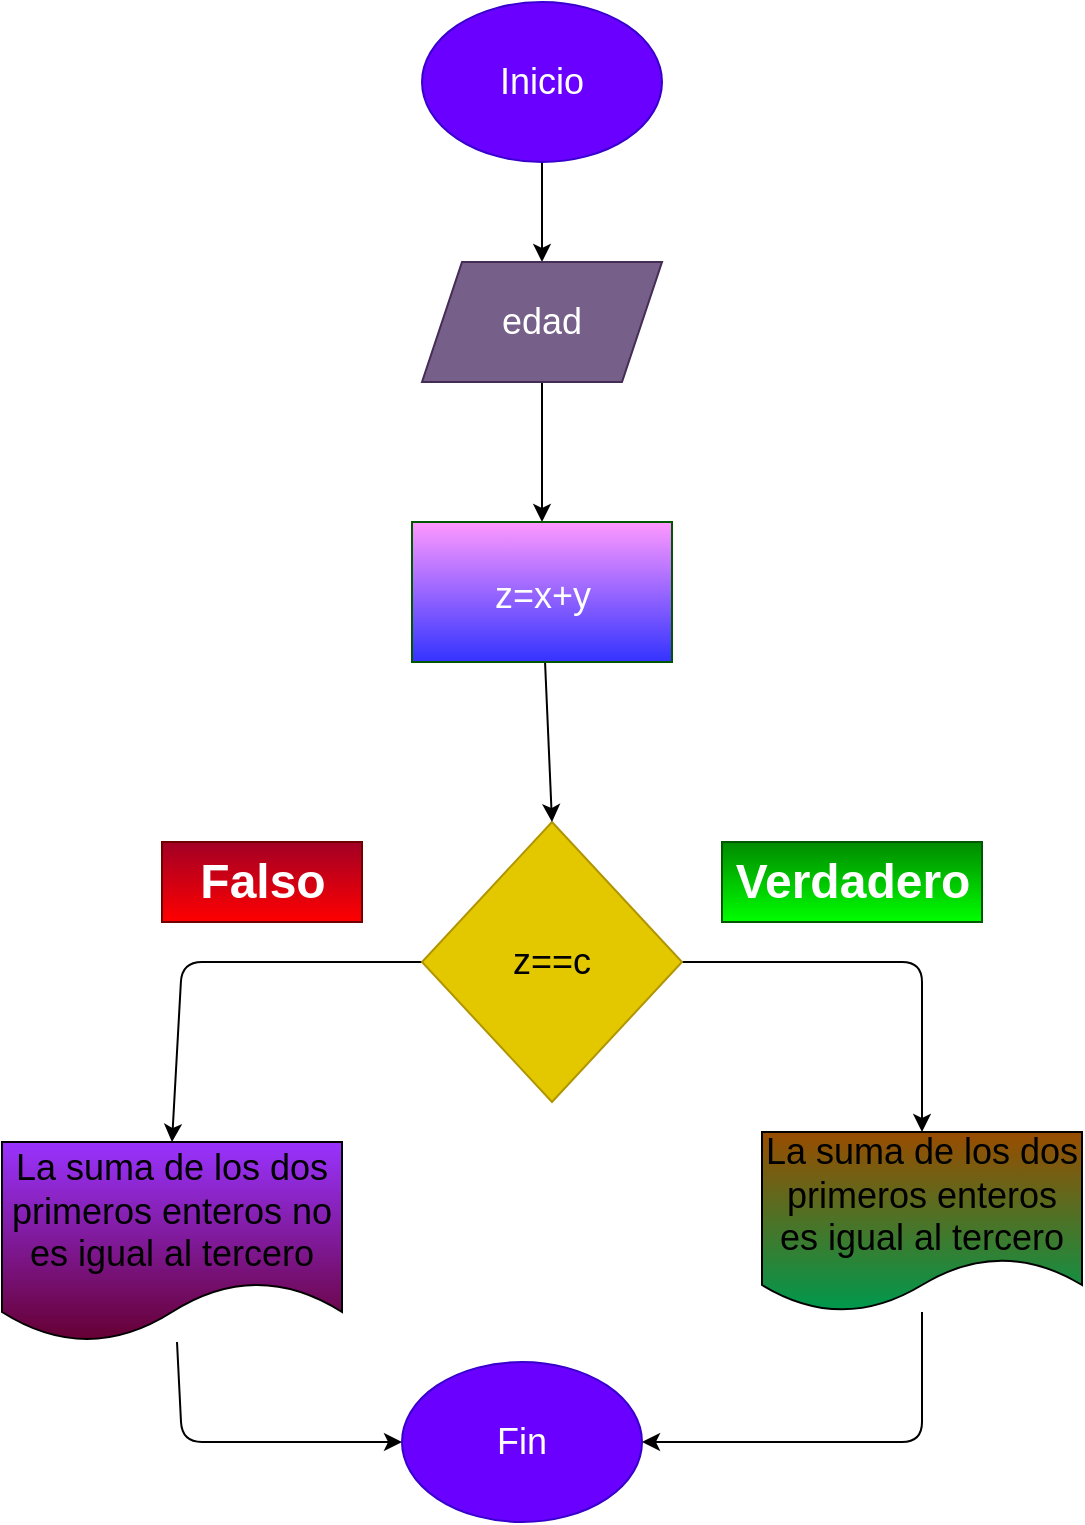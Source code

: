 <mxfile>
    <diagram id="pAi_KdXQo00Ve_mjZ8XZ" name="Página-1">
        <mxGraphModel dx="539" dy="409" grid="1" gridSize="10" guides="1" tooltips="1" connect="1" arrows="1" fold="1" page="1" pageScale="1" pageWidth="827" pageHeight="1169" math="0" shadow="0">
            <root>
                <mxCell id="0"/>
                <mxCell id="1" parent="0"/>
                <mxCell id="4" value="" style="edgeStyle=none;html=1;fontSize=18;" parent="1" source="2" target="3" edge="1">
                    <mxGeometry relative="1" as="geometry"/>
                </mxCell>
                <mxCell id="2" value="&lt;font style=&quot;font-size: 18px&quot;&gt;Inicio&lt;/font&gt;" style="ellipse;whiteSpace=wrap;html=1;fillColor=#6a00ff;fontColor=#ffffff;strokeColor=#3700CC;" parent="1" vertex="1">
                    <mxGeometry x="250" y="80" width="120" height="80" as="geometry"/>
                </mxCell>
                <mxCell id="6" style="edgeStyle=none;html=1;fontSize=18;entryX=0.5;entryY=0;entryDx=0;entryDy=0;" parent="1" source="3" target="26" edge="1">
                    <mxGeometry relative="1" as="geometry"/>
                </mxCell>
                <mxCell id="3" value="&lt;font style=&quot;font-size: 18px&quot;&gt;edad&lt;/font&gt;" style="shape=parallelogram;perimeter=parallelogramPerimeter;whiteSpace=wrap;html=1;fixedSize=1;fillColor=#76608a;fontColor=#ffffff;strokeColor=#432D57;" parent="1" vertex="1">
                    <mxGeometry x="250" y="210" width="120" height="60" as="geometry"/>
                </mxCell>
                <mxCell id="21" style="edgeStyle=none;html=1;entryX=0.5;entryY=0;entryDx=0;entryDy=0;fontSize=18;" parent="1" source="5" target="15" edge="1">
                    <mxGeometry relative="1" as="geometry">
                        <Array as="points">
                            <mxPoint x="500" y="560"/>
                        </Array>
                    </mxGeometry>
                </mxCell>
                <mxCell id="22" style="edgeStyle=none;html=1;exitX=0;exitY=0.5;exitDx=0;exitDy=0;entryX=0.5;entryY=0;entryDx=0;entryDy=0;fontSize=18;" parent="1" source="5" target="14" edge="1">
                    <mxGeometry relative="1" as="geometry">
                        <Array as="points">
                            <mxPoint x="130" y="560"/>
                        </Array>
                    </mxGeometry>
                </mxCell>
                <mxCell id="5" value="z==c" style="rhombus;whiteSpace=wrap;html=1;fontSize=18;fillColor=#e3c800;fontColor=#000000;strokeColor=#B09500;" parent="1" vertex="1">
                    <mxGeometry x="250" y="490" width="130" height="140" as="geometry"/>
                </mxCell>
                <mxCell id="24" style="edgeStyle=none;html=1;entryX=0;entryY=0.5;entryDx=0;entryDy=0;fontSize=18;" parent="1" source="14" target="23" edge="1">
                    <mxGeometry relative="1" as="geometry">
                        <Array as="points">
                            <mxPoint x="130" y="800"/>
                        </Array>
                    </mxGeometry>
                </mxCell>
                <mxCell id="14" value="La suma de los dos primeros enteros no es igual al tercero" style="shape=document;whiteSpace=wrap;html=1;boundedLbl=1;fontSize=18;fillColor=#9933FF;gradientColor=#660033;" parent="1" vertex="1">
                    <mxGeometry x="40" y="650" width="170" height="100" as="geometry"/>
                </mxCell>
                <mxCell id="25" style="edgeStyle=none;html=1;entryX=1;entryY=0.5;entryDx=0;entryDy=0;fontSize=18;" parent="1" source="15" target="23" edge="1">
                    <mxGeometry relative="1" as="geometry">
                        <Array as="points">
                            <mxPoint x="500" y="800"/>
                        </Array>
                    </mxGeometry>
                </mxCell>
                <mxCell id="15" value="La suma de los dos primeros enteros es igual al tercero" style="shape=document;whiteSpace=wrap;html=1;boundedLbl=1;fontSize=18;gradientColor=#00994D;fillColor=#994C00;" parent="1" vertex="1">
                    <mxGeometry x="420" y="645" width="160" height="90" as="geometry"/>
                </mxCell>
                <mxCell id="16" value="Falso" style="text;strokeColor=#6F0000;fillColor=#a20025;html=1;fontSize=24;fontStyle=1;verticalAlign=middle;align=center;fontColor=#ffffff;gradientColor=#FF0000;" parent="1" vertex="1">
                    <mxGeometry x="120" y="500" width="100" height="40" as="geometry"/>
                </mxCell>
                <mxCell id="17" value="Verdadero" style="text;strokeColor=#005700;fillColor=#008a00;html=1;fontSize=24;fontStyle=1;verticalAlign=middle;align=center;fontColor=#ffffff;gradientColor=#00FF00;" parent="1" vertex="1">
                    <mxGeometry x="400" y="500" width="130" height="40" as="geometry"/>
                </mxCell>
                <mxCell id="23" value="Fin" style="ellipse;whiteSpace=wrap;html=1;fontSize=18;fillColor=#6a00ff;fontColor=#ffffff;strokeColor=#3700CC;" parent="1" vertex="1">
                    <mxGeometry x="240" y="760" width="120" height="80" as="geometry"/>
                </mxCell>
                <mxCell id="27" style="edgeStyle=none;html=1;entryX=0.5;entryY=0;entryDx=0;entryDy=0;fontSize=18;" edge="1" parent="1" source="26" target="5">
                    <mxGeometry relative="1" as="geometry"/>
                </mxCell>
                <mxCell id="26" value="&lt;font style=&quot;font-size: 18px ; font-weight: normal&quot;&gt;z=x+y&lt;/font&gt;" style="text;strokeColor=#005700;fillColor=#FF99FF;html=1;fontSize=24;fontStyle=1;verticalAlign=middle;align=center;fontColor=#ffffff;gradientColor=#3333FF;" vertex="1" parent="1">
                    <mxGeometry x="245" y="340" width="130" height="70" as="geometry"/>
                </mxCell>
            </root>
        </mxGraphModel>
    </diagram>
</mxfile>